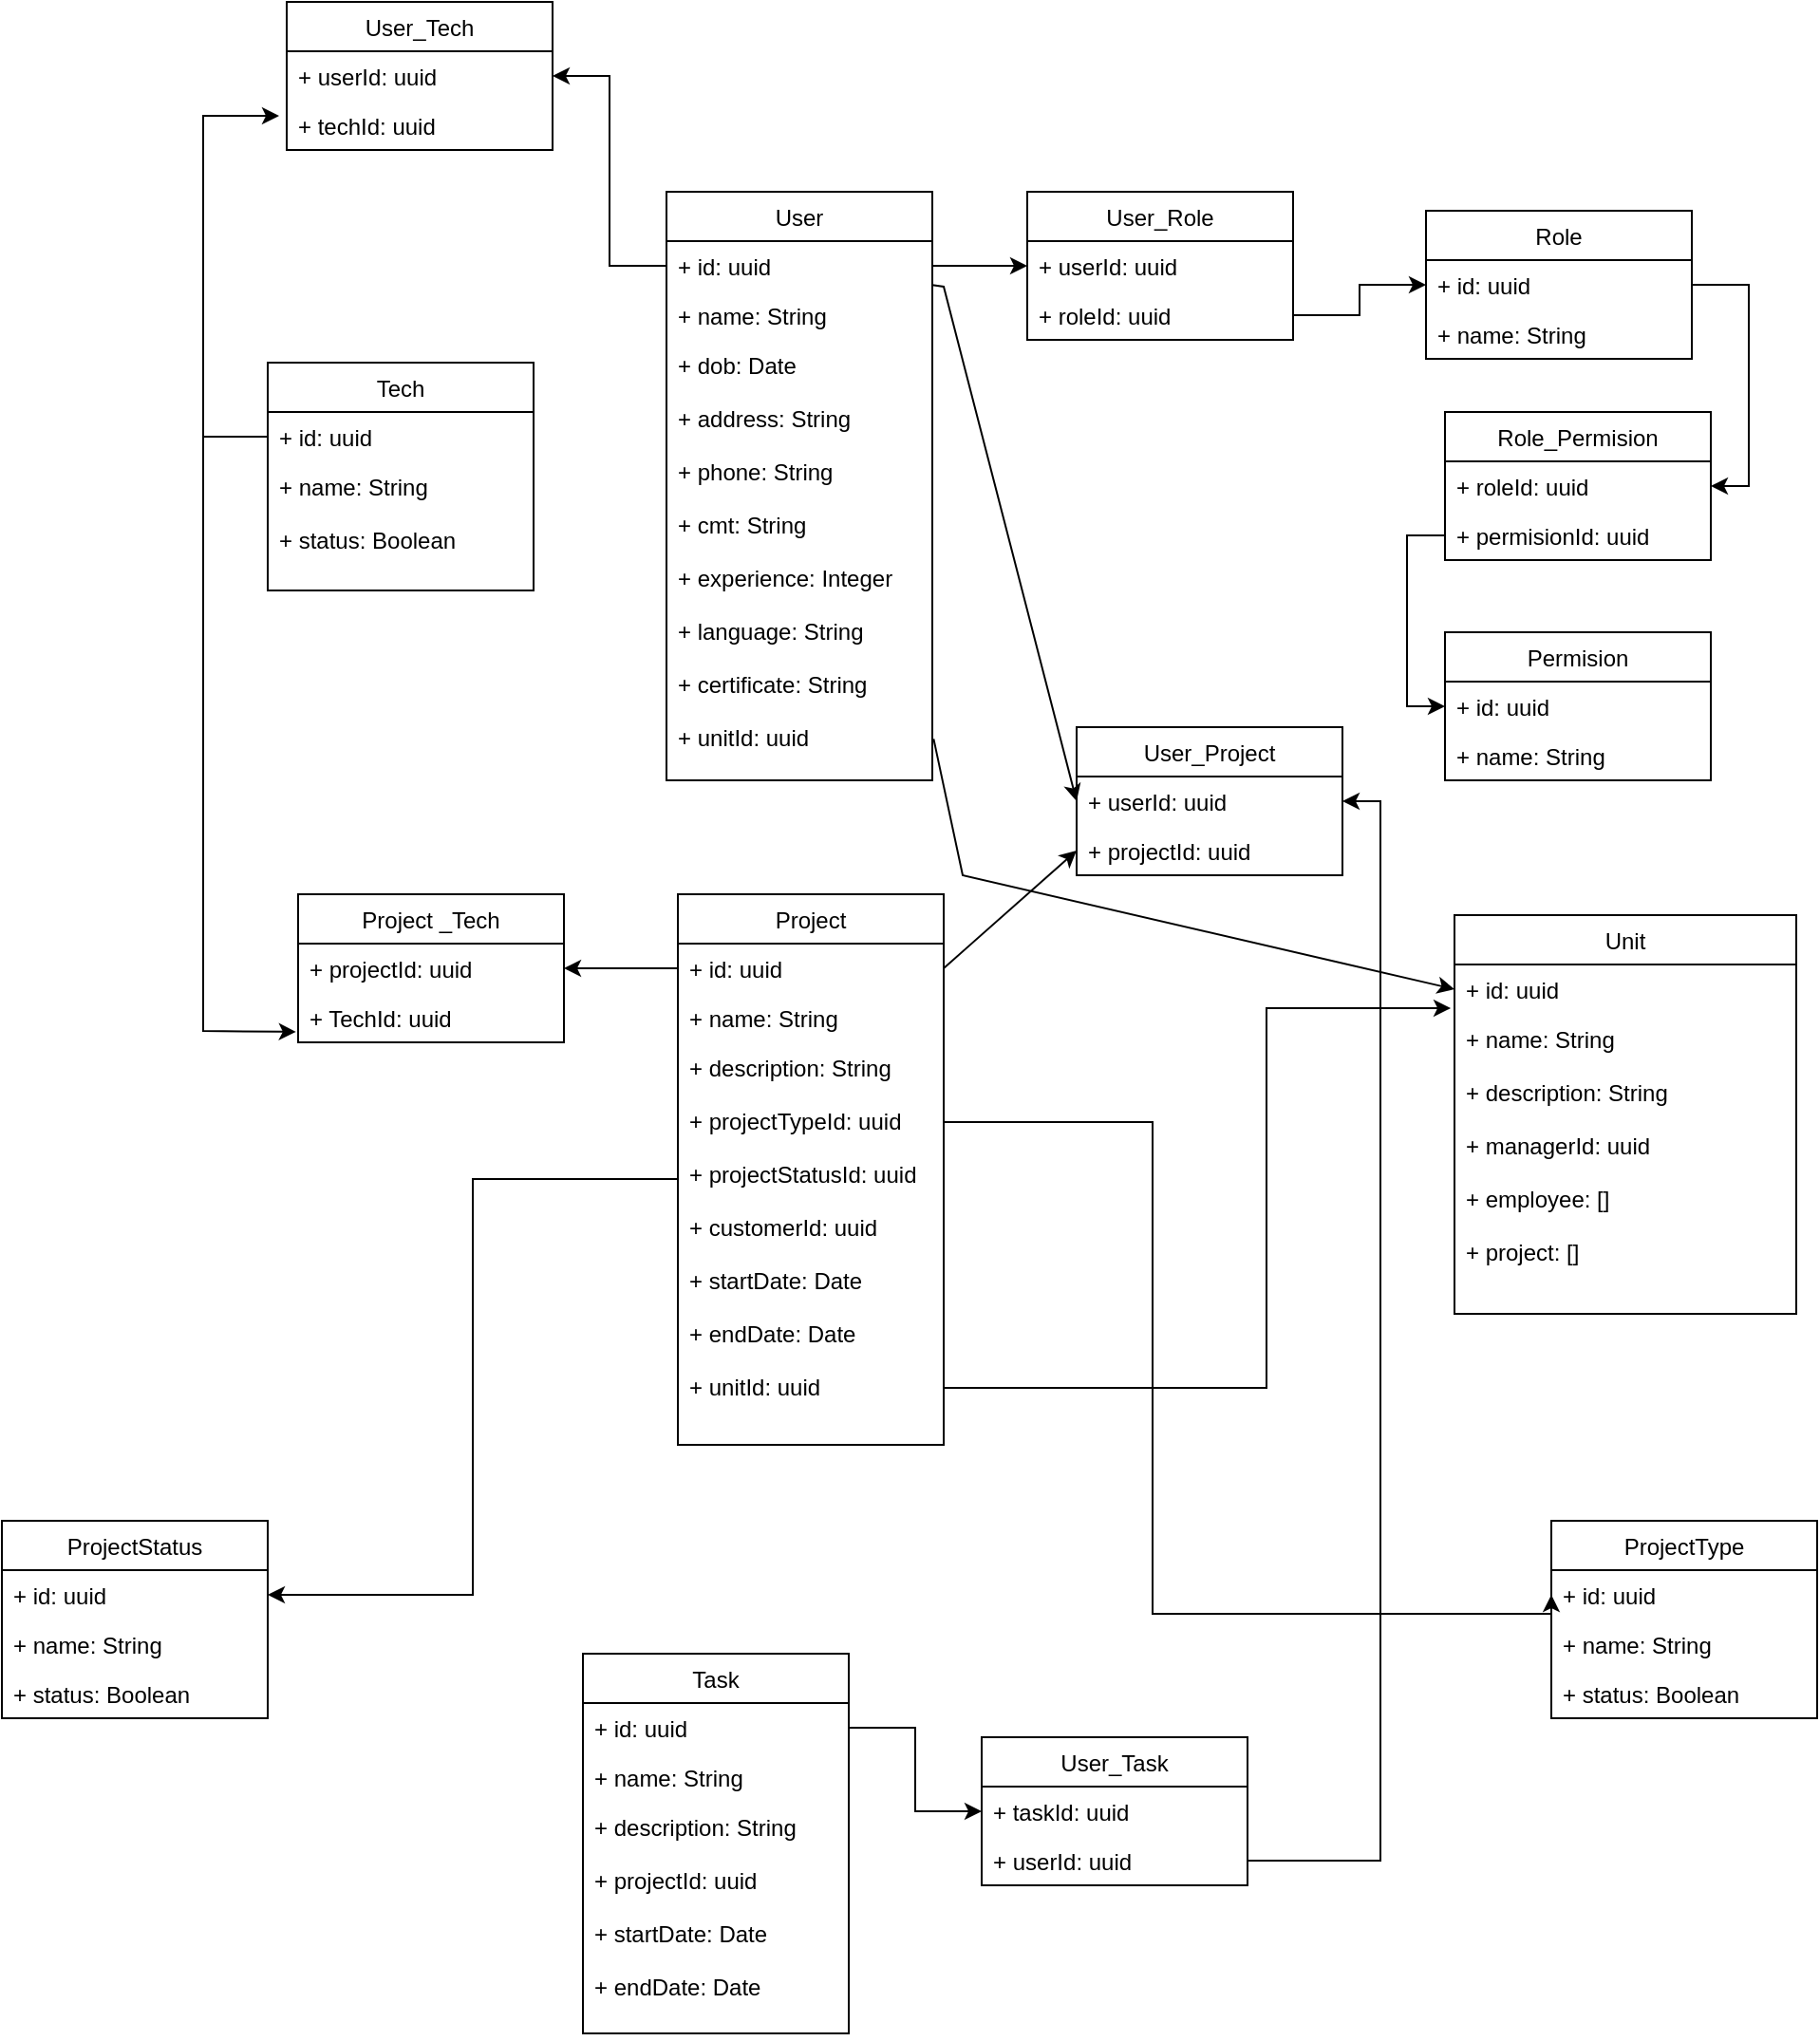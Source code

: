 <mxfile version="14.9.1" type="github">
  <diagram id="C5RBs43oDa-KdzZeNtuy" name="Page-1">
    <mxGraphModel dx="2500" dy="946" grid="1" gridSize="10" guides="1" tooltips="1" connect="1" arrows="1" fold="1" page="1" pageScale="1" pageWidth="827" pageHeight="1169" math="0" shadow="0">
      <root>
        <mxCell id="WIyWlLk6GJQsqaUBKTNV-0" />
        <mxCell id="WIyWlLk6GJQsqaUBKTNV-1" parent="WIyWlLk6GJQsqaUBKTNV-0" />
        <mxCell id="-2eOYRBdpRBfS1CrOmSz-0" value="User" style="swimlane;fontStyle=0;childLayout=stackLayout;horizontal=1;startSize=26;fillColor=none;horizontalStack=0;resizeParent=1;resizeParentMax=0;resizeLast=0;collapsible=1;marginBottom=0;" parent="WIyWlLk6GJQsqaUBKTNV-1" vertex="1">
          <mxGeometry x="-116" y="180" width="140" height="310" as="geometry" />
        </mxCell>
        <mxCell id="-2eOYRBdpRBfS1CrOmSz-1" value="+ id: uuid" style="text;strokeColor=none;fillColor=none;align=left;verticalAlign=top;spacingLeft=4;spacingRight=4;overflow=hidden;rotatable=0;points=[[0,0.5],[1,0.5]];portConstraint=eastwest;" parent="-2eOYRBdpRBfS1CrOmSz-0" vertex="1">
          <mxGeometry y="26" width="140" height="26" as="geometry" />
        </mxCell>
        <mxCell id="-2eOYRBdpRBfS1CrOmSz-2" value="+ name: String" style="text;strokeColor=none;fillColor=none;align=left;verticalAlign=top;spacingLeft=4;spacingRight=4;overflow=hidden;rotatable=0;points=[[0,0.5],[1,0.5]];portConstraint=eastwest;" parent="-2eOYRBdpRBfS1CrOmSz-0" vertex="1">
          <mxGeometry y="52" width="140" height="26" as="geometry" />
        </mxCell>
        <mxCell id="-2eOYRBdpRBfS1CrOmSz-3" value="+ dob: Date&#xa;&#xa;+ address: String&#xa;&#xa;+ phone: String&#xa;&#xa;+ cmt: String&#xa;&#xa;+ experience: Integer&#xa;&#xa;+ language: String&#xa;&#xa;+ certificate: String&#xa;&#xa;+ unitId: uuid&#xa;&#xa;&#xa;&#xa;&#xa;&#xa;&#xa;" style="text;strokeColor=none;fillColor=none;align=left;verticalAlign=top;spacingLeft=4;spacingRight=4;overflow=hidden;rotatable=0;points=[[0,0.5],[1,0.5]];portConstraint=eastwest;" parent="-2eOYRBdpRBfS1CrOmSz-0" vertex="1">
          <mxGeometry y="78" width="140" height="232" as="geometry" />
        </mxCell>
        <mxCell id="-2eOYRBdpRBfS1CrOmSz-4" value="Role" style="swimlane;fontStyle=0;childLayout=stackLayout;horizontal=1;startSize=26;fillColor=none;horizontalStack=0;resizeParent=1;resizeParentMax=0;resizeLast=0;collapsible=1;marginBottom=0;" parent="WIyWlLk6GJQsqaUBKTNV-1" vertex="1">
          <mxGeometry x="284" y="190" width="140" height="78" as="geometry" />
        </mxCell>
        <mxCell id="-2eOYRBdpRBfS1CrOmSz-5" value="+ id: uuid" style="text;strokeColor=none;fillColor=none;align=left;verticalAlign=top;spacingLeft=4;spacingRight=4;overflow=hidden;rotatable=0;points=[[0,0.5],[1,0.5]];portConstraint=eastwest;" parent="-2eOYRBdpRBfS1CrOmSz-4" vertex="1">
          <mxGeometry y="26" width="140" height="26" as="geometry" />
        </mxCell>
        <mxCell id="-2eOYRBdpRBfS1CrOmSz-6" value="+ name: String" style="text;strokeColor=none;fillColor=none;align=left;verticalAlign=top;spacingLeft=4;spacingRight=4;overflow=hidden;rotatable=0;points=[[0,0.5],[1,0.5]];portConstraint=eastwest;" parent="-2eOYRBdpRBfS1CrOmSz-4" vertex="1">
          <mxGeometry y="52" width="140" height="26" as="geometry" />
        </mxCell>
        <mxCell id="-2eOYRBdpRBfS1CrOmSz-8" value="Permision" style="swimlane;fontStyle=0;childLayout=stackLayout;horizontal=1;startSize=26;fillColor=none;horizontalStack=0;resizeParent=1;resizeParentMax=0;resizeLast=0;collapsible=1;marginBottom=0;" parent="WIyWlLk6GJQsqaUBKTNV-1" vertex="1">
          <mxGeometry x="294" y="412" width="140" height="78" as="geometry" />
        </mxCell>
        <mxCell id="-2eOYRBdpRBfS1CrOmSz-9" value="+ id: uuid" style="text;strokeColor=none;fillColor=none;align=left;verticalAlign=top;spacingLeft=4;spacingRight=4;overflow=hidden;rotatable=0;points=[[0,0.5],[1,0.5]];portConstraint=eastwest;" parent="-2eOYRBdpRBfS1CrOmSz-8" vertex="1">
          <mxGeometry y="26" width="140" height="26" as="geometry" />
        </mxCell>
        <mxCell id="-2eOYRBdpRBfS1CrOmSz-10" value="+ name: String" style="text;strokeColor=none;fillColor=none;align=left;verticalAlign=top;spacingLeft=4;spacingRight=4;overflow=hidden;rotatable=0;points=[[0,0.5],[1,0.5]];portConstraint=eastwest;" parent="-2eOYRBdpRBfS1CrOmSz-8" vertex="1">
          <mxGeometry y="52" width="140" height="26" as="geometry" />
        </mxCell>
        <mxCell id="-2eOYRBdpRBfS1CrOmSz-12" value="User_Role" style="swimlane;fontStyle=0;childLayout=stackLayout;horizontal=1;startSize=26;fillColor=none;horizontalStack=0;resizeParent=1;resizeParentMax=0;resizeLast=0;collapsible=1;marginBottom=0;" parent="WIyWlLk6GJQsqaUBKTNV-1" vertex="1">
          <mxGeometry x="74" y="180" width="140" height="78" as="geometry" />
        </mxCell>
        <mxCell id="-2eOYRBdpRBfS1CrOmSz-13" value="+ userId: uuid" style="text;strokeColor=none;fillColor=none;align=left;verticalAlign=top;spacingLeft=4;spacingRight=4;overflow=hidden;rotatable=0;points=[[0,0.5],[1,0.5]];portConstraint=eastwest;" parent="-2eOYRBdpRBfS1CrOmSz-12" vertex="1">
          <mxGeometry y="26" width="140" height="26" as="geometry" />
        </mxCell>
        <mxCell id="-2eOYRBdpRBfS1CrOmSz-14" value="+ roleId: uuid" style="text;strokeColor=none;fillColor=none;align=left;verticalAlign=top;spacingLeft=4;spacingRight=4;overflow=hidden;rotatable=0;points=[[0,0.5],[1,0.5]];portConstraint=eastwest;" parent="-2eOYRBdpRBfS1CrOmSz-12" vertex="1">
          <mxGeometry y="52" width="140" height="26" as="geometry" />
        </mxCell>
        <mxCell id="-2eOYRBdpRBfS1CrOmSz-16" value="" style="edgeStyle=orthogonalEdgeStyle;rounded=0;orthogonalLoop=1;jettySize=auto;html=1;entryX=0;entryY=0.5;entryDx=0;entryDy=0;" parent="WIyWlLk6GJQsqaUBKTNV-1" source="-2eOYRBdpRBfS1CrOmSz-1" target="-2eOYRBdpRBfS1CrOmSz-13" edge="1">
          <mxGeometry relative="1" as="geometry" />
        </mxCell>
        <mxCell id="-2eOYRBdpRBfS1CrOmSz-17" style="edgeStyle=orthogonalEdgeStyle;rounded=0;orthogonalLoop=1;jettySize=auto;html=1;entryX=0;entryY=0.5;entryDx=0;entryDy=0;" parent="WIyWlLk6GJQsqaUBKTNV-1" source="-2eOYRBdpRBfS1CrOmSz-14" target="-2eOYRBdpRBfS1CrOmSz-5" edge="1">
          <mxGeometry relative="1" as="geometry" />
        </mxCell>
        <mxCell id="-2eOYRBdpRBfS1CrOmSz-18" value="Role_Permision" style="swimlane;fontStyle=0;childLayout=stackLayout;horizontal=1;startSize=26;fillColor=none;horizontalStack=0;resizeParent=1;resizeParentMax=0;resizeLast=0;collapsible=1;marginBottom=0;" parent="WIyWlLk6GJQsqaUBKTNV-1" vertex="1">
          <mxGeometry x="294" y="296" width="140" height="78" as="geometry" />
        </mxCell>
        <mxCell id="-2eOYRBdpRBfS1CrOmSz-19" value="+ roleId: uuid" style="text;strokeColor=none;fillColor=none;align=left;verticalAlign=top;spacingLeft=4;spacingRight=4;overflow=hidden;rotatable=0;points=[[0,0.5],[1,0.5]];portConstraint=eastwest;" parent="-2eOYRBdpRBfS1CrOmSz-18" vertex="1">
          <mxGeometry y="26" width="140" height="26" as="geometry" />
        </mxCell>
        <mxCell id="-2eOYRBdpRBfS1CrOmSz-20" value="+ permisionId: uuid" style="text;strokeColor=none;fillColor=none;align=left;verticalAlign=top;spacingLeft=4;spacingRight=4;overflow=hidden;rotatable=0;points=[[0,0.5],[1,0.5]];portConstraint=eastwest;" parent="-2eOYRBdpRBfS1CrOmSz-18" vertex="1">
          <mxGeometry y="52" width="140" height="26" as="geometry" />
        </mxCell>
        <mxCell id="-2eOYRBdpRBfS1CrOmSz-22" style="edgeStyle=orthogonalEdgeStyle;rounded=0;orthogonalLoop=1;jettySize=auto;html=1;entryX=1;entryY=0.5;entryDx=0;entryDy=0;" parent="WIyWlLk6GJQsqaUBKTNV-1" source="-2eOYRBdpRBfS1CrOmSz-5" target="-2eOYRBdpRBfS1CrOmSz-19" edge="1">
          <mxGeometry relative="1" as="geometry" />
        </mxCell>
        <mxCell id="-2eOYRBdpRBfS1CrOmSz-24" style="edgeStyle=orthogonalEdgeStyle;rounded=0;orthogonalLoop=1;jettySize=auto;html=1;entryX=0;entryY=0.5;entryDx=0;entryDy=0;" parent="WIyWlLk6GJQsqaUBKTNV-1" source="-2eOYRBdpRBfS1CrOmSz-20" target="-2eOYRBdpRBfS1CrOmSz-9" edge="1">
          <mxGeometry relative="1" as="geometry" />
        </mxCell>
        <mxCell id="-2eOYRBdpRBfS1CrOmSz-25" value="Tech" style="swimlane;fontStyle=0;childLayout=stackLayout;horizontal=1;startSize=26;fillColor=none;horizontalStack=0;resizeParent=1;resizeParentMax=0;resizeLast=0;collapsible=1;marginBottom=0;" parent="WIyWlLk6GJQsqaUBKTNV-1" vertex="1">
          <mxGeometry x="-326" y="270" width="140" height="120" as="geometry" />
        </mxCell>
        <mxCell id="-2eOYRBdpRBfS1CrOmSz-26" value="+ id: uuid" style="text;strokeColor=none;fillColor=none;align=left;verticalAlign=top;spacingLeft=4;spacingRight=4;overflow=hidden;rotatable=0;points=[[0,0.5],[1,0.5]];portConstraint=eastwest;" parent="-2eOYRBdpRBfS1CrOmSz-25" vertex="1">
          <mxGeometry y="26" width="140" height="26" as="geometry" />
        </mxCell>
        <mxCell id="-2eOYRBdpRBfS1CrOmSz-27" value="+ name: String&#xa;&#xa;+ status: Boolean" style="text;strokeColor=none;fillColor=none;align=left;verticalAlign=top;spacingLeft=4;spacingRight=4;overflow=hidden;rotatable=0;points=[[0,0.5],[1,0.5]];portConstraint=eastwest;" parent="-2eOYRBdpRBfS1CrOmSz-25" vertex="1">
          <mxGeometry y="52" width="140" height="68" as="geometry" />
        </mxCell>
        <mxCell id="-2eOYRBdpRBfS1CrOmSz-29" value="User_Tech" style="swimlane;fontStyle=0;childLayout=stackLayout;horizontal=1;startSize=26;fillColor=none;horizontalStack=0;resizeParent=1;resizeParentMax=0;resizeLast=0;collapsible=1;marginBottom=0;" parent="WIyWlLk6GJQsqaUBKTNV-1" vertex="1">
          <mxGeometry x="-316" y="80" width="140" height="78" as="geometry" />
        </mxCell>
        <mxCell id="-2eOYRBdpRBfS1CrOmSz-30" value="+ userId: uuid" style="text;strokeColor=none;fillColor=none;align=left;verticalAlign=top;spacingLeft=4;spacingRight=4;overflow=hidden;rotatable=0;points=[[0,0.5],[1,0.5]];portConstraint=eastwest;" parent="-2eOYRBdpRBfS1CrOmSz-29" vertex="1">
          <mxGeometry y="26" width="140" height="26" as="geometry" />
        </mxCell>
        <mxCell id="-2eOYRBdpRBfS1CrOmSz-31" value="+ techId: uuid" style="text;strokeColor=none;fillColor=none;align=left;verticalAlign=top;spacingLeft=4;spacingRight=4;overflow=hidden;rotatable=0;points=[[0,0.5],[1,0.5]];portConstraint=eastwest;" parent="-2eOYRBdpRBfS1CrOmSz-29" vertex="1">
          <mxGeometry y="52" width="140" height="26" as="geometry" />
        </mxCell>
        <mxCell id="-2eOYRBdpRBfS1CrOmSz-36" style="edgeStyle=orthogonalEdgeStyle;rounded=0;orthogonalLoop=1;jettySize=auto;html=1;entryX=1;entryY=0.5;entryDx=0;entryDy=0;" parent="WIyWlLk6GJQsqaUBKTNV-1" source="-2eOYRBdpRBfS1CrOmSz-1" target="-2eOYRBdpRBfS1CrOmSz-30" edge="1">
          <mxGeometry relative="1" as="geometry" />
        </mxCell>
        <mxCell id="-2eOYRBdpRBfS1CrOmSz-47" value="Project" style="swimlane;fontStyle=0;childLayout=stackLayout;horizontal=1;startSize=26;fillColor=none;horizontalStack=0;resizeParent=1;resizeParentMax=0;resizeLast=0;collapsible=1;marginBottom=0;" parent="WIyWlLk6GJQsqaUBKTNV-1" vertex="1">
          <mxGeometry x="-110" y="550" width="140" height="290" as="geometry" />
        </mxCell>
        <mxCell id="-2eOYRBdpRBfS1CrOmSz-48" value="+ id: uuid" style="text;strokeColor=none;fillColor=none;align=left;verticalAlign=top;spacingLeft=4;spacingRight=4;overflow=hidden;rotatable=0;points=[[0,0.5],[1,0.5]];portConstraint=eastwest;" parent="-2eOYRBdpRBfS1CrOmSz-47" vertex="1">
          <mxGeometry y="26" width="140" height="26" as="geometry" />
        </mxCell>
        <mxCell id="-2eOYRBdpRBfS1CrOmSz-49" value="+ name: String" style="text;strokeColor=none;fillColor=none;align=left;verticalAlign=top;spacingLeft=4;spacingRight=4;overflow=hidden;rotatable=0;points=[[0,0.5],[1,0.5]];portConstraint=eastwest;" parent="-2eOYRBdpRBfS1CrOmSz-47" vertex="1">
          <mxGeometry y="52" width="140" height="26" as="geometry" />
        </mxCell>
        <mxCell id="-2eOYRBdpRBfS1CrOmSz-50" value="+ description: String&#xa;&#xa;+ projectTypeId: uuid&#xa;&#xa;+ projectStatusId: uuid&#xa;&#xa;+ customerId: uuid&#xa;&#xa;+ startDate: Date&#xa;&#xa;+ endDate: Date&#xa;&#xa;+ unitId: uuid" style="text;strokeColor=none;fillColor=none;align=left;verticalAlign=top;spacingLeft=4;spacingRight=4;overflow=hidden;rotatable=0;points=[[0,0.5],[1,0.5]];portConstraint=eastwest;" parent="-2eOYRBdpRBfS1CrOmSz-47" vertex="1">
          <mxGeometry y="78" width="140" height="212" as="geometry" />
        </mxCell>
        <mxCell id="-2eOYRBdpRBfS1CrOmSz-52" value="Task" style="swimlane;fontStyle=0;childLayout=stackLayout;horizontal=1;startSize=26;fillColor=none;horizontalStack=0;resizeParent=1;resizeParentMax=0;resizeLast=0;collapsible=1;marginBottom=0;" parent="WIyWlLk6GJQsqaUBKTNV-1" vertex="1">
          <mxGeometry x="-160" y="950" width="140" height="200" as="geometry" />
        </mxCell>
        <mxCell id="-2eOYRBdpRBfS1CrOmSz-53" value="+ id: uuid" style="text;strokeColor=none;fillColor=none;align=left;verticalAlign=top;spacingLeft=4;spacingRight=4;overflow=hidden;rotatable=0;points=[[0,0.5],[1,0.5]];portConstraint=eastwest;" parent="-2eOYRBdpRBfS1CrOmSz-52" vertex="1">
          <mxGeometry y="26" width="140" height="26" as="geometry" />
        </mxCell>
        <mxCell id="-2eOYRBdpRBfS1CrOmSz-54" value="+ name: String" style="text;strokeColor=none;fillColor=none;align=left;verticalAlign=top;spacingLeft=4;spacingRight=4;overflow=hidden;rotatable=0;points=[[0,0.5],[1,0.5]];portConstraint=eastwest;" parent="-2eOYRBdpRBfS1CrOmSz-52" vertex="1">
          <mxGeometry y="52" width="140" height="26" as="geometry" />
        </mxCell>
        <mxCell id="-2eOYRBdpRBfS1CrOmSz-55" value="+ description: String&#xa;&#xa;+ projectId: uuid&#xa;&#xa;+ startDate: Date&#xa;&#xa;+ endDate: Date&#xa;" style="text;strokeColor=none;fillColor=none;align=left;verticalAlign=top;spacingLeft=4;spacingRight=4;overflow=hidden;rotatable=0;points=[[0,0.5],[1,0.5]];portConstraint=eastwest;" parent="-2eOYRBdpRBfS1CrOmSz-52" vertex="1">
          <mxGeometry y="78" width="140" height="122" as="geometry" />
        </mxCell>
        <mxCell id="-2eOYRBdpRBfS1CrOmSz-56" value="Unit" style="swimlane;fontStyle=0;childLayout=stackLayout;horizontal=1;startSize=26;fillColor=none;horizontalStack=0;resizeParent=1;resizeParentMax=0;resizeLast=0;collapsible=1;marginBottom=0;" parent="WIyWlLk6GJQsqaUBKTNV-1" vertex="1">
          <mxGeometry x="299" y="561" width="180" height="210" as="geometry" />
        </mxCell>
        <mxCell id="-2eOYRBdpRBfS1CrOmSz-57" value="+ id: uuid&#xa;&#xa;&#xa;&#xa;&#xa;&#xa;&#xa;&#xa;&#xa;&#xa;" style="text;strokeColor=none;fillColor=none;align=left;verticalAlign=top;spacingLeft=4;spacingRight=4;overflow=hidden;rotatable=0;points=[[0,0.5],[1,0.5]];portConstraint=eastwest;" parent="-2eOYRBdpRBfS1CrOmSz-56" vertex="1">
          <mxGeometry y="26" width="180" height="26" as="geometry" />
        </mxCell>
        <mxCell id="-2eOYRBdpRBfS1CrOmSz-59" value="+ name: String&#xa;&#xa;+ description: String&#xa;&#xa;+ managerId: uuid&#xa;&#xa;+ employee: [] &#xa;&#xa;+ project: []&#xa;" style="text;strokeColor=none;fillColor=none;align=left;verticalAlign=top;spacingLeft=4;spacingRight=4;overflow=hidden;rotatable=0;points=[[0,0.5],[1,0.5]];portConstraint=eastwest;" parent="-2eOYRBdpRBfS1CrOmSz-56" vertex="1">
          <mxGeometry y="52" width="180" height="158" as="geometry" />
        </mxCell>
        <mxCell id="-2eOYRBdpRBfS1CrOmSz-60" value="ProjectStatus" style="swimlane;fontStyle=0;childLayout=stackLayout;horizontal=1;startSize=26;fillColor=none;horizontalStack=0;resizeParent=1;resizeParentMax=0;resizeLast=0;collapsible=1;marginBottom=0;" parent="WIyWlLk6GJQsqaUBKTNV-1" vertex="1">
          <mxGeometry x="-466" y="880" width="140" height="104" as="geometry" />
        </mxCell>
        <mxCell id="-2eOYRBdpRBfS1CrOmSz-61" value="+ id: uuid" style="text;strokeColor=none;fillColor=none;align=left;verticalAlign=top;spacingLeft=4;spacingRight=4;overflow=hidden;rotatable=0;points=[[0,0.5],[1,0.5]];portConstraint=eastwest;" parent="-2eOYRBdpRBfS1CrOmSz-60" vertex="1">
          <mxGeometry y="26" width="140" height="26" as="geometry" />
        </mxCell>
        <mxCell id="-2eOYRBdpRBfS1CrOmSz-62" value="+ name: String" style="text;strokeColor=none;fillColor=none;align=left;verticalAlign=top;spacingLeft=4;spacingRight=4;overflow=hidden;rotatable=0;points=[[0,0.5],[1,0.5]];portConstraint=eastwest;" parent="-2eOYRBdpRBfS1CrOmSz-60" vertex="1">
          <mxGeometry y="52" width="140" height="26" as="geometry" />
        </mxCell>
        <mxCell id="-2eOYRBdpRBfS1CrOmSz-63" value="+ status: Boolean" style="text;strokeColor=none;fillColor=none;align=left;verticalAlign=top;spacingLeft=4;spacingRight=4;overflow=hidden;rotatable=0;points=[[0,0.5],[1,0.5]];portConstraint=eastwest;" parent="-2eOYRBdpRBfS1CrOmSz-60" vertex="1">
          <mxGeometry y="78" width="140" height="26" as="geometry" />
        </mxCell>
        <mxCell id="-2eOYRBdpRBfS1CrOmSz-64" value="ProjectType" style="swimlane;fontStyle=0;childLayout=stackLayout;horizontal=1;startSize=26;fillColor=none;horizontalStack=0;resizeParent=1;resizeParentMax=0;resizeLast=0;collapsible=1;marginBottom=0;" parent="WIyWlLk6GJQsqaUBKTNV-1" vertex="1">
          <mxGeometry x="350" y="880" width="140" height="104" as="geometry" />
        </mxCell>
        <mxCell id="-2eOYRBdpRBfS1CrOmSz-65" value="+ id: uuid" style="text;strokeColor=none;fillColor=none;align=left;verticalAlign=top;spacingLeft=4;spacingRight=4;overflow=hidden;rotatable=0;points=[[0,0.5],[1,0.5]];portConstraint=eastwest;" parent="-2eOYRBdpRBfS1CrOmSz-64" vertex="1">
          <mxGeometry y="26" width="140" height="26" as="geometry" />
        </mxCell>
        <mxCell id="-2eOYRBdpRBfS1CrOmSz-66" value="+ name: String" style="text;strokeColor=none;fillColor=none;align=left;verticalAlign=top;spacingLeft=4;spacingRight=4;overflow=hidden;rotatable=0;points=[[0,0.5],[1,0.5]];portConstraint=eastwest;" parent="-2eOYRBdpRBfS1CrOmSz-64" vertex="1">
          <mxGeometry y="52" width="140" height="26" as="geometry" />
        </mxCell>
        <mxCell id="-2eOYRBdpRBfS1CrOmSz-67" value="+ status: Boolean" style="text;strokeColor=none;fillColor=none;align=left;verticalAlign=top;spacingLeft=4;spacingRight=4;overflow=hidden;rotatable=0;points=[[0,0.5],[1,0.5]];portConstraint=eastwest;" parent="-2eOYRBdpRBfS1CrOmSz-64" vertex="1">
          <mxGeometry y="78" width="140" height="26" as="geometry" />
        </mxCell>
        <mxCell id="-2eOYRBdpRBfS1CrOmSz-70" value="Project _Tech" style="swimlane;fontStyle=0;childLayout=stackLayout;horizontal=1;startSize=26;fillColor=none;horizontalStack=0;resizeParent=1;resizeParentMax=0;resizeLast=0;collapsible=1;marginBottom=0;" parent="WIyWlLk6GJQsqaUBKTNV-1" vertex="1">
          <mxGeometry x="-310" y="550" width="140" height="78" as="geometry" />
        </mxCell>
        <mxCell id="-2eOYRBdpRBfS1CrOmSz-71" value="+ projectId: uuid" style="text;strokeColor=none;fillColor=none;align=left;verticalAlign=top;spacingLeft=4;spacingRight=4;overflow=hidden;rotatable=0;points=[[0,0.5],[1,0.5]];portConstraint=eastwest;" parent="-2eOYRBdpRBfS1CrOmSz-70" vertex="1">
          <mxGeometry y="26" width="140" height="26" as="geometry" />
        </mxCell>
        <mxCell id="-2eOYRBdpRBfS1CrOmSz-72" value="+ TechId: uuid" style="text;strokeColor=none;fillColor=none;align=left;verticalAlign=top;spacingLeft=4;spacingRight=4;overflow=hidden;rotatable=0;points=[[0,0.5],[1,0.5]];portConstraint=eastwest;" parent="-2eOYRBdpRBfS1CrOmSz-70" vertex="1">
          <mxGeometry y="52" width="140" height="26" as="geometry" />
        </mxCell>
        <mxCell id="-2eOYRBdpRBfS1CrOmSz-74" value="User_Project" style="swimlane;fontStyle=0;childLayout=stackLayout;horizontal=1;startSize=26;fillColor=none;horizontalStack=0;resizeParent=1;resizeParentMax=0;resizeLast=0;collapsible=1;marginBottom=0;" parent="WIyWlLk6GJQsqaUBKTNV-1" vertex="1">
          <mxGeometry x="100" y="462" width="140" height="78" as="geometry" />
        </mxCell>
        <mxCell id="-2eOYRBdpRBfS1CrOmSz-75" value="+ userId: uuid" style="text;strokeColor=none;fillColor=none;align=left;verticalAlign=top;spacingLeft=4;spacingRight=4;overflow=hidden;rotatable=0;points=[[0,0.5],[1,0.5]];portConstraint=eastwest;" parent="-2eOYRBdpRBfS1CrOmSz-74" vertex="1">
          <mxGeometry y="26" width="140" height="26" as="geometry" />
        </mxCell>
        <mxCell id="-2eOYRBdpRBfS1CrOmSz-76" value="+ projectId: uuid" style="text;strokeColor=none;fillColor=none;align=left;verticalAlign=top;spacingLeft=4;spacingRight=4;overflow=hidden;rotatable=0;points=[[0,0.5],[1,0.5]];portConstraint=eastwest;" parent="-2eOYRBdpRBfS1CrOmSz-74" vertex="1">
          <mxGeometry y="52" width="140" height="26" as="geometry" />
        </mxCell>
        <mxCell id="-2eOYRBdpRBfS1CrOmSz-80" style="edgeStyle=none;rounded=0;orthogonalLoop=1;jettySize=auto;html=1;entryX=1;entryY=0.5;entryDx=0;entryDy=0;" parent="WIyWlLk6GJQsqaUBKTNV-1" source="-2eOYRBdpRBfS1CrOmSz-48" target="-2eOYRBdpRBfS1CrOmSz-71" edge="1">
          <mxGeometry relative="1" as="geometry" />
        </mxCell>
        <mxCell id="-2eOYRBdpRBfS1CrOmSz-82" style="edgeStyle=none;rounded=0;orthogonalLoop=1;jettySize=auto;html=1;" parent="WIyWlLk6GJQsqaUBKTNV-1" source="-2eOYRBdpRBfS1CrOmSz-26" edge="1">
          <mxGeometry relative="1" as="geometry">
            <mxPoint x="-320" y="140" as="targetPoint" />
            <Array as="points">
              <mxPoint x="-360" y="309" />
              <mxPoint x="-360" y="140" />
            </Array>
          </mxGeometry>
        </mxCell>
        <mxCell id="-2eOYRBdpRBfS1CrOmSz-87" style="edgeStyle=none;rounded=0;orthogonalLoop=1;jettySize=auto;html=1;entryX=-0.008;entryY=0.788;entryDx=0;entryDy=0;entryPerimeter=0;" parent="WIyWlLk6GJQsqaUBKTNV-1" source="-2eOYRBdpRBfS1CrOmSz-26" target="-2eOYRBdpRBfS1CrOmSz-72" edge="1">
          <mxGeometry relative="1" as="geometry">
            <Array as="points">
              <mxPoint x="-360" y="309" />
              <mxPoint x="-360" y="622" />
            </Array>
          </mxGeometry>
        </mxCell>
        <mxCell id="-2eOYRBdpRBfS1CrOmSz-89" style="edgeStyle=none;rounded=0;orthogonalLoop=1;jettySize=auto;html=1;entryX=0;entryY=0.5;entryDx=0;entryDy=0;" parent="WIyWlLk6GJQsqaUBKTNV-1" source="-2eOYRBdpRBfS1CrOmSz-1" target="-2eOYRBdpRBfS1CrOmSz-75" edge="1">
          <mxGeometry relative="1" as="geometry">
            <Array as="points">
              <mxPoint x="30" y="230" />
            </Array>
          </mxGeometry>
        </mxCell>
        <mxCell id="-2eOYRBdpRBfS1CrOmSz-90" style="edgeStyle=none;rounded=0;orthogonalLoop=1;jettySize=auto;html=1;entryX=0;entryY=0.5;entryDx=0;entryDy=0;exitX=1;exitY=0.5;exitDx=0;exitDy=0;" parent="WIyWlLk6GJQsqaUBKTNV-1" source="-2eOYRBdpRBfS1CrOmSz-48" target="-2eOYRBdpRBfS1CrOmSz-76" edge="1">
          <mxGeometry relative="1" as="geometry" />
        </mxCell>
        <mxCell id="-2eOYRBdpRBfS1CrOmSz-91" style="edgeStyle=none;rounded=0;orthogonalLoop=1;jettySize=auto;html=1;entryX=0;entryY=0.5;entryDx=0;entryDy=0;exitX=1.005;exitY=0.906;exitDx=0;exitDy=0;exitPerimeter=0;" parent="WIyWlLk6GJQsqaUBKTNV-1" source="-2eOYRBdpRBfS1CrOmSz-3" target="-2eOYRBdpRBfS1CrOmSz-57" edge="1">
          <mxGeometry relative="1" as="geometry">
            <Array as="points">
              <mxPoint x="40" y="540" />
            </Array>
          </mxGeometry>
        </mxCell>
        <mxCell id="HNbp0ZOCcniHK9FmWv1X-1" style="edgeStyle=orthogonalEdgeStyle;rounded=0;orthogonalLoop=1;jettySize=auto;html=1;entryX=-0.011;entryY=0.885;entryDx=0;entryDy=0;entryPerimeter=0;" edge="1" parent="WIyWlLk6GJQsqaUBKTNV-1" target="-2eOYRBdpRBfS1CrOmSz-57">
          <mxGeometry relative="1" as="geometry">
            <mxPoint x="260" y="630" as="targetPoint" />
            <mxPoint x="30" y="817" as="sourcePoint" />
            <Array as="points">
              <mxPoint x="30" y="810" />
              <mxPoint x="200" y="810" />
              <mxPoint x="200" y="610" />
            </Array>
          </mxGeometry>
        </mxCell>
        <mxCell id="HNbp0ZOCcniHK9FmWv1X-6" style="edgeStyle=orthogonalEdgeStyle;rounded=0;orthogonalLoop=1;jettySize=auto;html=1;entryX=1;entryY=0.5;entryDx=0;entryDy=0;" edge="1" parent="WIyWlLk6GJQsqaUBKTNV-1" source="-2eOYRBdpRBfS1CrOmSz-50" target="-2eOYRBdpRBfS1CrOmSz-61">
          <mxGeometry relative="1" as="geometry">
            <Array as="points">
              <mxPoint x="-218" y="700" />
              <mxPoint x="-218" y="919" />
            </Array>
          </mxGeometry>
        </mxCell>
        <mxCell id="HNbp0ZOCcniHK9FmWv1X-8" style="edgeStyle=orthogonalEdgeStyle;rounded=0;orthogonalLoop=1;jettySize=auto;html=1;entryX=0;entryY=0.5;entryDx=0;entryDy=0;" edge="1" parent="WIyWlLk6GJQsqaUBKTNV-1" source="-2eOYRBdpRBfS1CrOmSz-50" target="-2eOYRBdpRBfS1CrOmSz-65">
          <mxGeometry relative="1" as="geometry">
            <mxPoint x="230" y="930" as="targetPoint" />
            <Array as="points">
              <mxPoint x="140" y="670" />
              <mxPoint x="140" y="929" />
            </Array>
          </mxGeometry>
        </mxCell>
        <mxCell id="HNbp0ZOCcniHK9FmWv1X-9" value="User_Task" style="swimlane;fontStyle=0;childLayout=stackLayout;horizontal=1;startSize=26;fillColor=none;horizontalStack=0;resizeParent=1;resizeParentMax=0;resizeLast=0;collapsible=1;marginBottom=0;" vertex="1" parent="WIyWlLk6GJQsqaUBKTNV-1">
          <mxGeometry x="50" y="994" width="140" height="78" as="geometry" />
        </mxCell>
        <mxCell id="HNbp0ZOCcniHK9FmWv1X-10" value="+ taskId: uuid" style="text;strokeColor=none;fillColor=none;align=left;verticalAlign=top;spacingLeft=4;spacingRight=4;overflow=hidden;rotatable=0;points=[[0,0.5],[1,0.5]];portConstraint=eastwest;" vertex="1" parent="HNbp0ZOCcniHK9FmWv1X-9">
          <mxGeometry y="26" width="140" height="26" as="geometry" />
        </mxCell>
        <mxCell id="HNbp0ZOCcniHK9FmWv1X-11" value="+ userId: uuid" style="text;strokeColor=none;fillColor=none;align=left;verticalAlign=top;spacingLeft=4;spacingRight=4;overflow=hidden;rotatable=0;points=[[0,0.5],[1,0.5]];portConstraint=eastwest;" vertex="1" parent="HNbp0ZOCcniHK9FmWv1X-9">
          <mxGeometry y="52" width="140" height="26" as="geometry" />
        </mxCell>
        <mxCell id="HNbp0ZOCcniHK9FmWv1X-17" style="edgeStyle=orthogonalEdgeStyle;rounded=0;orthogonalLoop=1;jettySize=auto;html=1;exitX=1;exitY=0.5;exitDx=0;exitDy=0;entryX=0;entryY=0.5;entryDx=0;entryDy=0;" edge="1" parent="WIyWlLk6GJQsqaUBKTNV-1" source="-2eOYRBdpRBfS1CrOmSz-53" target="HNbp0ZOCcniHK9FmWv1X-10">
          <mxGeometry relative="1" as="geometry">
            <mxPoint x="40" y="1030" as="targetPoint" />
            <Array as="points">
              <mxPoint x="15" y="989" />
              <mxPoint x="15" y="1033" />
            </Array>
          </mxGeometry>
        </mxCell>
        <mxCell id="HNbp0ZOCcniHK9FmWv1X-18" style="edgeStyle=orthogonalEdgeStyle;rounded=0;orthogonalLoop=1;jettySize=auto;html=1;entryX=1;entryY=0.5;entryDx=0;entryDy=0;" edge="1" parent="WIyWlLk6GJQsqaUBKTNV-1" source="HNbp0ZOCcniHK9FmWv1X-11" target="-2eOYRBdpRBfS1CrOmSz-75">
          <mxGeometry relative="1" as="geometry" />
        </mxCell>
      </root>
    </mxGraphModel>
  </diagram>
</mxfile>
